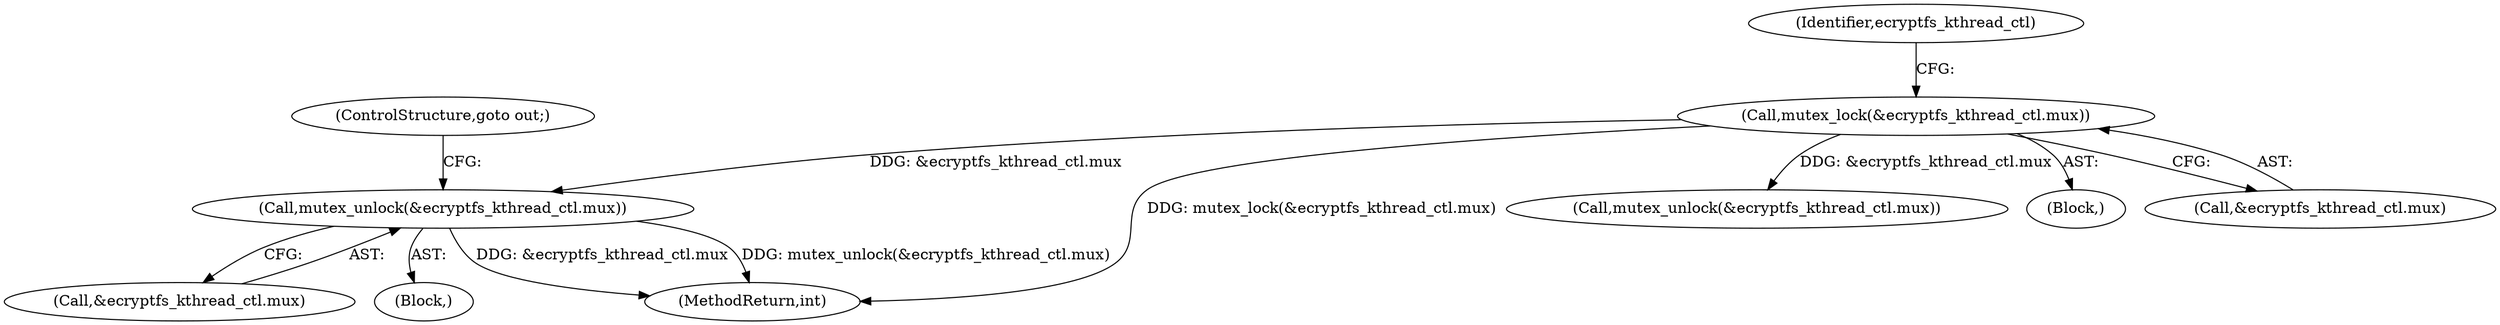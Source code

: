 digraph "0_linux_f5364c150aa645b3d7daa21b5c0b9feaa1c9cd6d@API" {
"1000193" [label="(Call,mutex_unlock(&ecryptfs_kthread_ctl.mux))"];
"1000177" [label="(Call,mutex_lock(&ecryptfs_kthread_ctl.mux))"];
"1000177" [label="(Call,mutex_lock(&ecryptfs_kthread_ctl.mux))"];
"1000194" [label="(Call,&ecryptfs_kthread_ctl.mux)"];
"1000188" [label="(Block,)"];
"1000208" [label="(Call,mutex_unlock(&ecryptfs_kthread_ctl.mux))"];
"1000198" [label="(ControlStructure,goto out;)"];
"1000106" [label="(Block,)"];
"1000235" [label="(MethodReturn,int)"];
"1000193" [label="(Call,mutex_unlock(&ecryptfs_kthread_ctl.mux))"];
"1000185" [label="(Identifier,ecryptfs_kthread_ctl)"];
"1000178" [label="(Call,&ecryptfs_kthread_ctl.mux)"];
"1000193" -> "1000188"  [label="AST: "];
"1000193" -> "1000194"  [label="CFG: "];
"1000194" -> "1000193"  [label="AST: "];
"1000198" -> "1000193"  [label="CFG: "];
"1000193" -> "1000235"  [label="DDG: &ecryptfs_kthread_ctl.mux"];
"1000193" -> "1000235"  [label="DDG: mutex_unlock(&ecryptfs_kthread_ctl.mux)"];
"1000177" -> "1000193"  [label="DDG: &ecryptfs_kthread_ctl.mux"];
"1000177" -> "1000106"  [label="AST: "];
"1000177" -> "1000178"  [label="CFG: "];
"1000178" -> "1000177"  [label="AST: "];
"1000185" -> "1000177"  [label="CFG: "];
"1000177" -> "1000235"  [label="DDG: mutex_lock(&ecryptfs_kthread_ctl.mux)"];
"1000177" -> "1000208"  [label="DDG: &ecryptfs_kthread_ctl.mux"];
}
